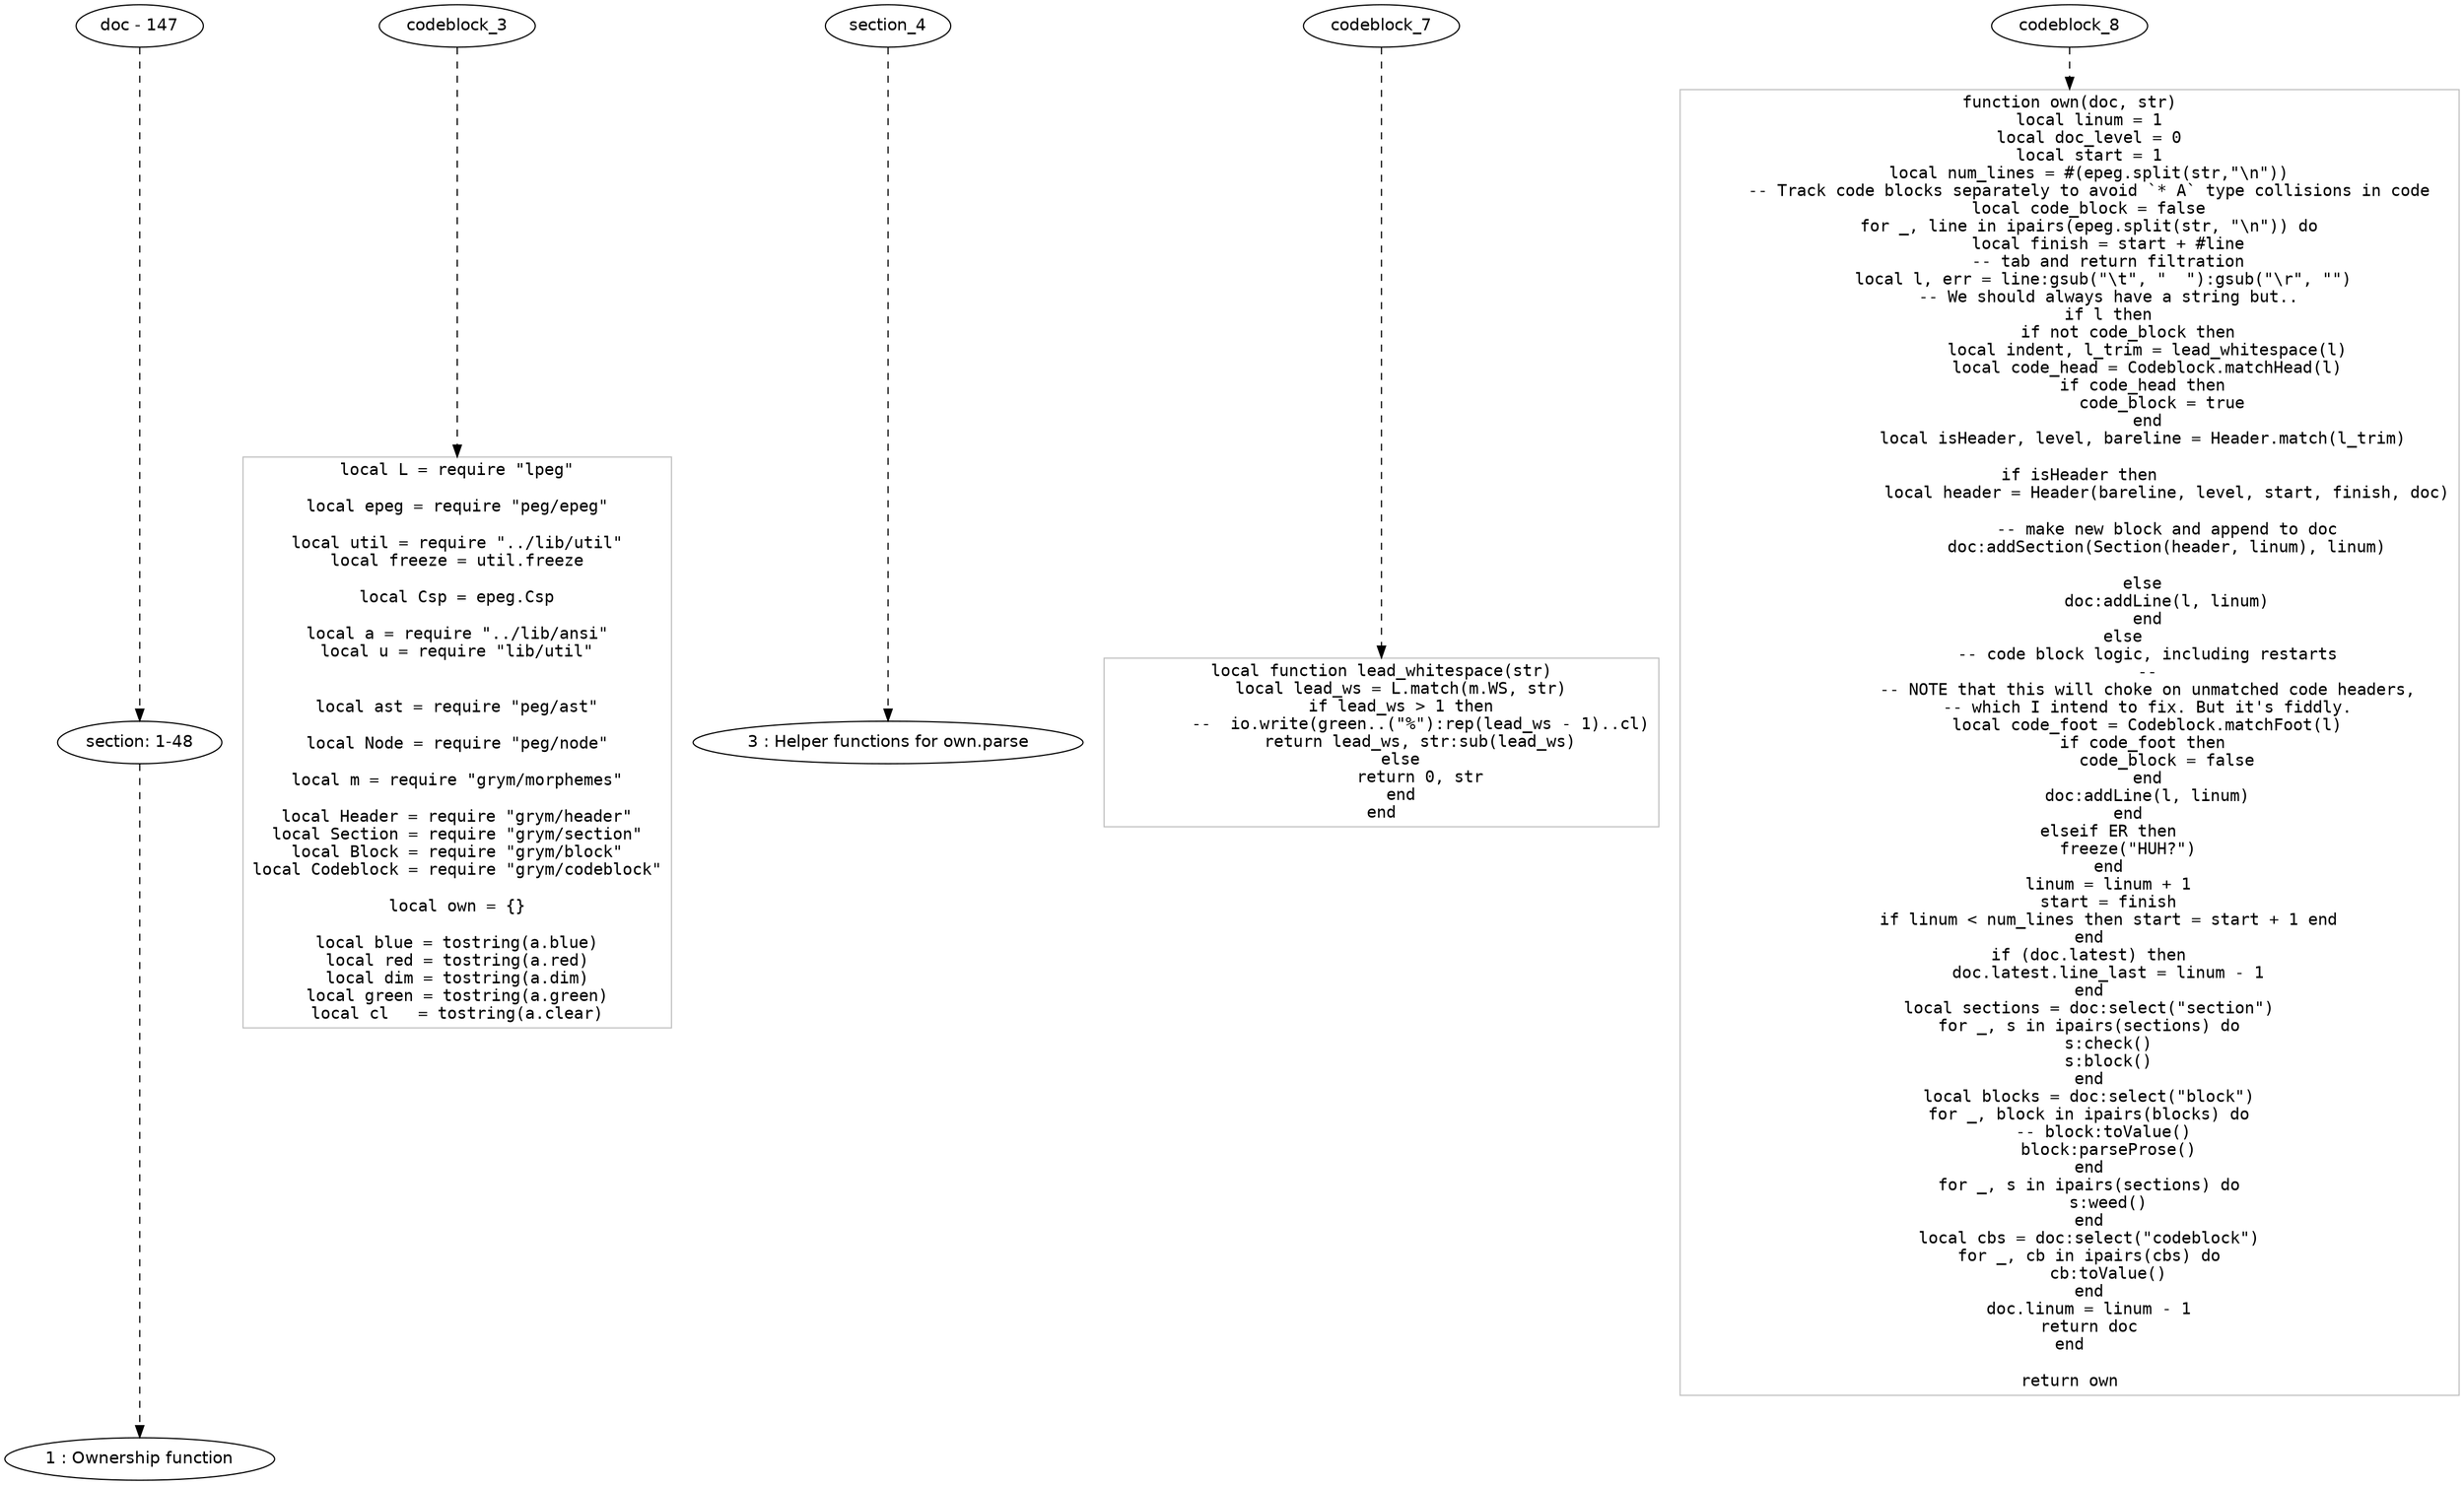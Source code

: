 digraph hierarchy {

node [fontname=Helvetica]
edge [style=dashed]

doc_0 [label="doc - 147"]


doc_0 -> { section_1}
{rank=same; section_1}

section_1 [label="section: 1-48"]


section_1 -> { header_2}
{rank=same; header_2}

header_2 [label="1 : Ownership function"]


codeblock_3 -> leaf_5
leaf_5  [color=Gray,shape=rectangle,fontname=Inconsolata,label="local L = require \"lpeg\"

local epeg = require \"peg/epeg\"

local util = require \"../lib/util\"
local freeze = util.freeze

local Csp = epeg.Csp

local a = require \"../lib/ansi\"
local u = require \"lib/util\"


local ast = require \"peg/ast\"

local Node = require \"peg/node\"

local m = require \"grym/morphemes\"

local Header = require \"grym/header\"
local Section = require \"grym/section\"
local Block = require \"grym/block\"
local Codeblock = require \"grym/codeblock\"

local own = {}

local blue = tostring(a.blue)
local red = tostring(a.red)
local dim = tostring(a.dim)
local green = tostring(a.green)
local cl   = tostring(a.clear)"]
section_4 -> { header_6}
{rank=same; header_6}

header_6 [label="3 : Helper functions for own.parse"]


codeblock_7 -> leaf_9
leaf_9  [color=Gray,shape=rectangle,fontname=Inconsolata,label="local function lead_whitespace(str)
    local lead_ws = L.match(m.WS, str)
    if lead_ws > 1 then
        --  io.write(green..(\"%\"):rep(lead_ws - 1)..cl)
        return lead_ws, str:sub(lead_ws)
    else
        return 0, str
    end
end"]
codeblock_8 -> leaf_10
leaf_10  [color=Gray,shape=rectangle,fontname=Inconsolata,label="function own(doc, str)
    local linum = 1
    local doc_level = 0
    local start = 1
    local num_lines = #(epeg.split(str,\"\\n\"))
    -- Track code blocks separately to avoid `* A` type collisions in code
    local code_block = false
    for _, line in ipairs(epeg.split(str, \"\\n\")) do
        local finish = start + #line
        -- tab and return filtration
        local l, err = line:gsub(\"\\t\", \"  \"):gsub(\"\\r\", \"\") 
        -- We should always have a string but..
        if l then
            if not code_block then
                local indent, l_trim = lead_whitespace(l)
                local code_head = Codeblock.matchHead(l)
                if code_head then 
                    code_block = true 
                end
                local isHeader, level, bareline = Header.match(l_trim) 

                if isHeader then              
                    local header = Header(bareline, level, start, finish, doc)

                    -- make new block and append to doc
                    doc:addSection(Section(header, linum), linum)

                else 
                    doc:addLine(l, linum)
                end
            else 
                -- code block logic, including restarts
                --
                -- NOTE that this will choke on unmatched code headers,
                -- which I intend to fix. But it's fiddly.
                local code_foot = Codeblock.matchFoot(l)
                if code_foot then 
                    code_block = false
                end
                doc:addLine(l, linum)
            end
        elseif ER then
            freeze(\"HUH?\")
        end
        linum = linum + 1
        start = finish
        if linum < num_lines then start = start + 1 end
    end
    if (doc.latest) then
        doc.latest.line_last = linum - 1
    end
    local sections = doc:select(\"section\")
    for _, s in ipairs(sections) do
        s:check()
        s:block()
    end
    local blocks = doc:select(\"block\")
    for _, block in ipairs(blocks) do
       -- block:toValue()
        block:parseProse()
    end
    for _, s in ipairs(sections) do
        s:weed()
    end
    local cbs = doc:select(\"codeblock\")
    for _, cb in ipairs(cbs) do
        cb:toValue()
    end
    doc.linum = linum - 1
    return doc
end

return own"]

}

